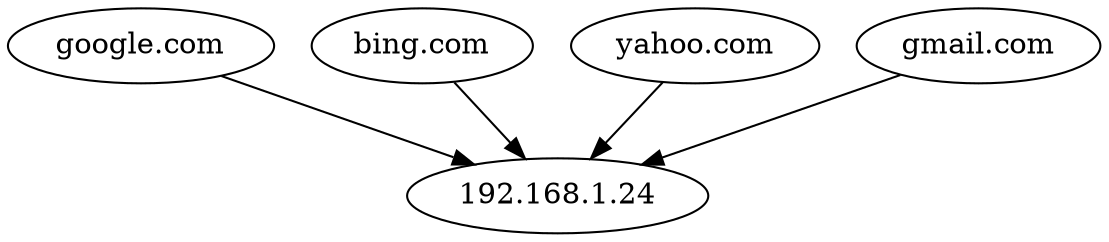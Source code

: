 digraph G {
"google.com" -> "192.168.1.24"
"bing.com" -> "192.168.1.24"
"yahoo.com" -> "192.168.1.24"
"gmail.com" -> "192.168.1.24"

}